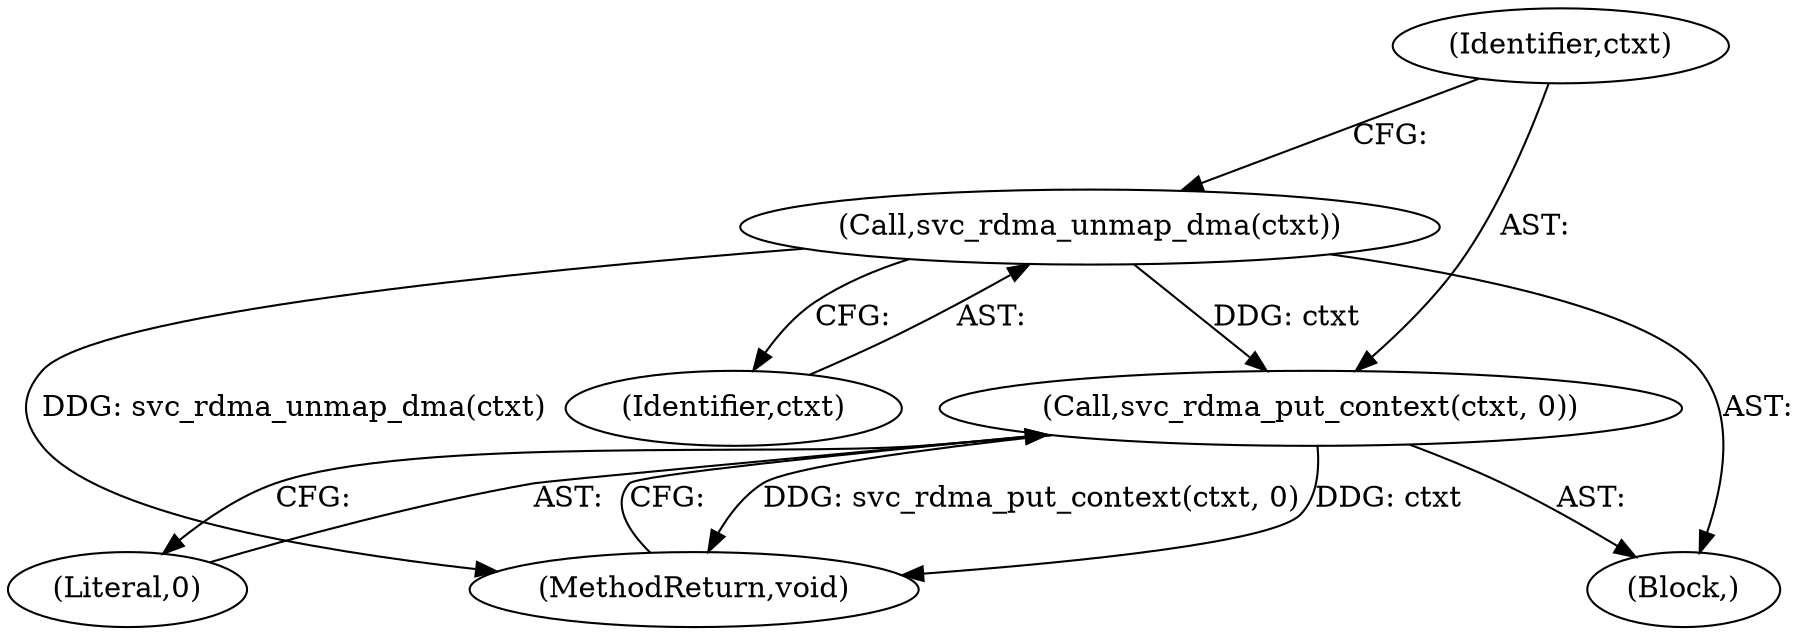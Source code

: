 digraph "1_linux_c70422f760c120480fee4de6c38804c72aa26bc1_49@pointer" {
"1000115" [label="(Call,svc_rdma_unmap_dma(ctxt))"];
"1000117" [label="(Call,svc_rdma_put_context(ctxt, 0))"];
"1000118" [label="(Identifier,ctxt)"];
"1000120" [label="(MethodReturn,void)"];
"1000117" [label="(Call,svc_rdma_put_context(ctxt, 0))"];
"1000115" [label="(Call,svc_rdma_unmap_dma(ctxt))"];
"1000119" [label="(Literal,0)"];
"1000103" [label="(Block,)"];
"1000116" [label="(Identifier,ctxt)"];
"1000115" -> "1000103"  [label="AST: "];
"1000115" -> "1000116"  [label="CFG: "];
"1000116" -> "1000115"  [label="AST: "];
"1000118" -> "1000115"  [label="CFG: "];
"1000115" -> "1000120"  [label="DDG: svc_rdma_unmap_dma(ctxt)"];
"1000115" -> "1000117"  [label="DDG: ctxt"];
"1000117" -> "1000103"  [label="AST: "];
"1000117" -> "1000119"  [label="CFG: "];
"1000118" -> "1000117"  [label="AST: "];
"1000119" -> "1000117"  [label="AST: "];
"1000120" -> "1000117"  [label="CFG: "];
"1000117" -> "1000120"  [label="DDG: svc_rdma_put_context(ctxt, 0)"];
"1000117" -> "1000120"  [label="DDG: ctxt"];
}
